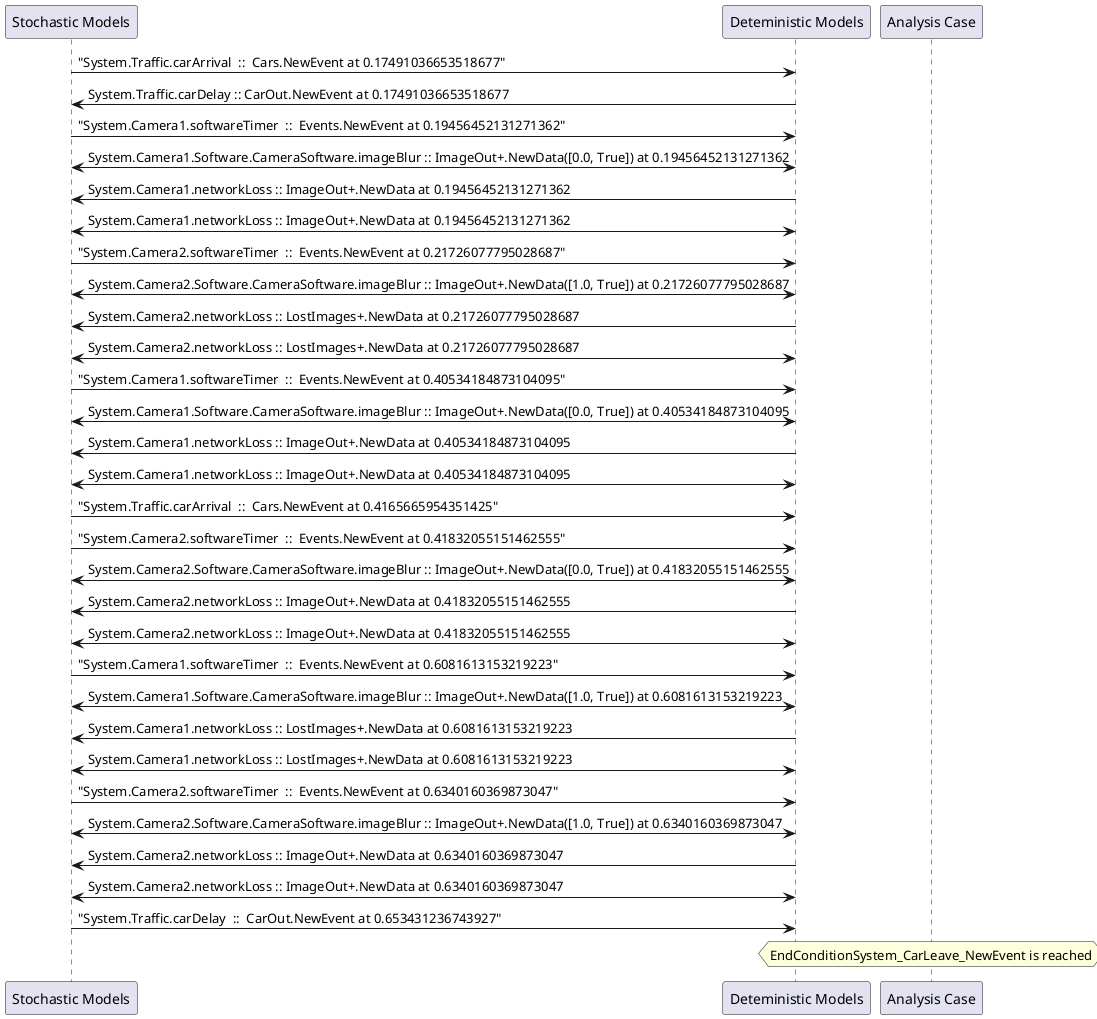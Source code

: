 
	@startuml
	participant "Stochastic Models" as stochmodel
	participant "Deteministic Models" as detmodel
	participant "Analysis Case" as analysis
	{8675_stop} stochmodel -> detmodel : "System.Traffic.carArrival  ::  Cars.NewEvent at 0.17491036653518677"
{8684_start} detmodel -> stochmodel : System.Traffic.carDelay :: CarOut.NewEvent at 0.17491036653518677
{8645_stop} stochmodel -> detmodel : "System.Camera1.softwareTimer  ::  Events.NewEvent at 0.19456452131271362"
detmodel <-> stochmodel : System.Camera1.Software.CameraSoftware.imageBlur :: ImageOut+.NewData([0.0, True]) at 0.19456452131271362
detmodel -> stochmodel : System.Camera1.networkLoss :: ImageOut+.NewData at 0.19456452131271362
detmodel <-> stochmodel : System.Camera1.networkLoss :: ImageOut+.NewData at 0.19456452131271362
{8660_stop} stochmodel -> detmodel : "System.Camera2.softwareTimer  ::  Events.NewEvent at 0.21726077795028687"
detmodel <-> stochmodel : System.Camera2.Software.CameraSoftware.imageBlur :: ImageOut+.NewData([1.0, True]) at 0.21726077795028687
detmodel -> stochmodel : System.Camera2.networkLoss :: LostImages+.NewData at 0.21726077795028687
detmodel <-> stochmodel : System.Camera2.networkLoss :: LostImages+.NewData at 0.21726077795028687
{8646_stop} stochmodel -> detmodel : "System.Camera1.softwareTimer  ::  Events.NewEvent at 0.40534184873104095"
detmodel <-> stochmodel : System.Camera1.Software.CameraSoftware.imageBlur :: ImageOut+.NewData([0.0, True]) at 0.40534184873104095
detmodel -> stochmodel : System.Camera1.networkLoss :: ImageOut+.NewData at 0.40534184873104095
detmodel <-> stochmodel : System.Camera1.networkLoss :: ImageOut+.NewData at 0.40534184873104095
{8676_stop} stochmodel -> detmodel : "System.Traffic.carArrival  ::  Cars.NewEvent at 0.4165665954351425"
{8661_stop} stochmodel -> detmodel : "System.Camera2.softwareTimer  ::  Events.NewEvent at 0.41832055151462555"
detmodel <-> stochmodel : System.Camera2.Software.CameraSoftware.imageBlur :: ImageOut+.NewData([0.0, True]) at 0.41832055151462555
detmodel -> stochmodel : System.Camera2.networkLoss :: ImageOut+.NewData at 0.41832055151462555
detmodel <-> stochmodel : System.Camera2.networkLoss :: ImageOut+.NewData at 0.41832055151462555
{8647_stop} stochmodel -> detmodel : "System.Camera1.softwareTimer  ::  Events.NewEvent at 0.6081613153219223"
detmodel <-> stochmodel : System.Camera1.Software.CameraSoftware.imageBlur :: ImageOut+.NewData([1.0, True]) at 0.6081613153219223
detmodel -> stochmodel : System.Camera1.networkLoss :: LostImages+.NewData at 0.6081613153219223
detmodel <-> stochmodel : System.Camera1.networkLoss :: LostImages+.NewData at 0.6081613153219223
{8662_stop} stochmodel -> detmodel : "System.Camera2.softwareTimer  ::  Events.NewEvent at 0.6340160369873047"
detmodel <-> stochmodel : System.Camera2.Software.CameraSoftware.imageBlur :: ImageOut+.NewData([1.0, True]) at 0.6340160369873047
detmodel -> stochmodel : System.Camera2.networkLoss :: ImageOut+.NewData at 0.6340160369873047
detmodel <-> stochmodel : System.Camera2.networkLoss :: ImageOut+.NewData at 0.6340160369873047
{8684_stop} stochmodel -> detmodel : "System.Traffic.carDelay  ::  CarOut.NewEvent at 0.653431236743927"
{8684_start} <-> {8684_stop} : delay
hnote over analysis 
EndConditionSystem_CarLeave_NewEvent is reached
endnote
@enduml